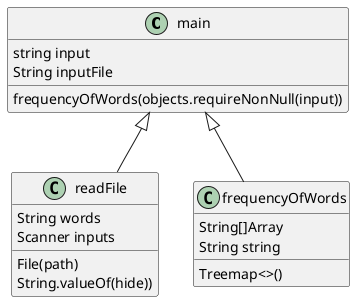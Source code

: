 @startuml
'https://plantuml.com/class-diagram


main <|-- readFile
main <|-- frequencyOfWords



class frequencyOfWords {
Treemap<>()
String[]Array
String string
}

class readFile {
String words
Scanner inputs
File(path)
String.valueOf(hide))
}


class main{
string input
String inputFile
frequencyOfWords(objects.requireNonNull(input))
}

@enduml